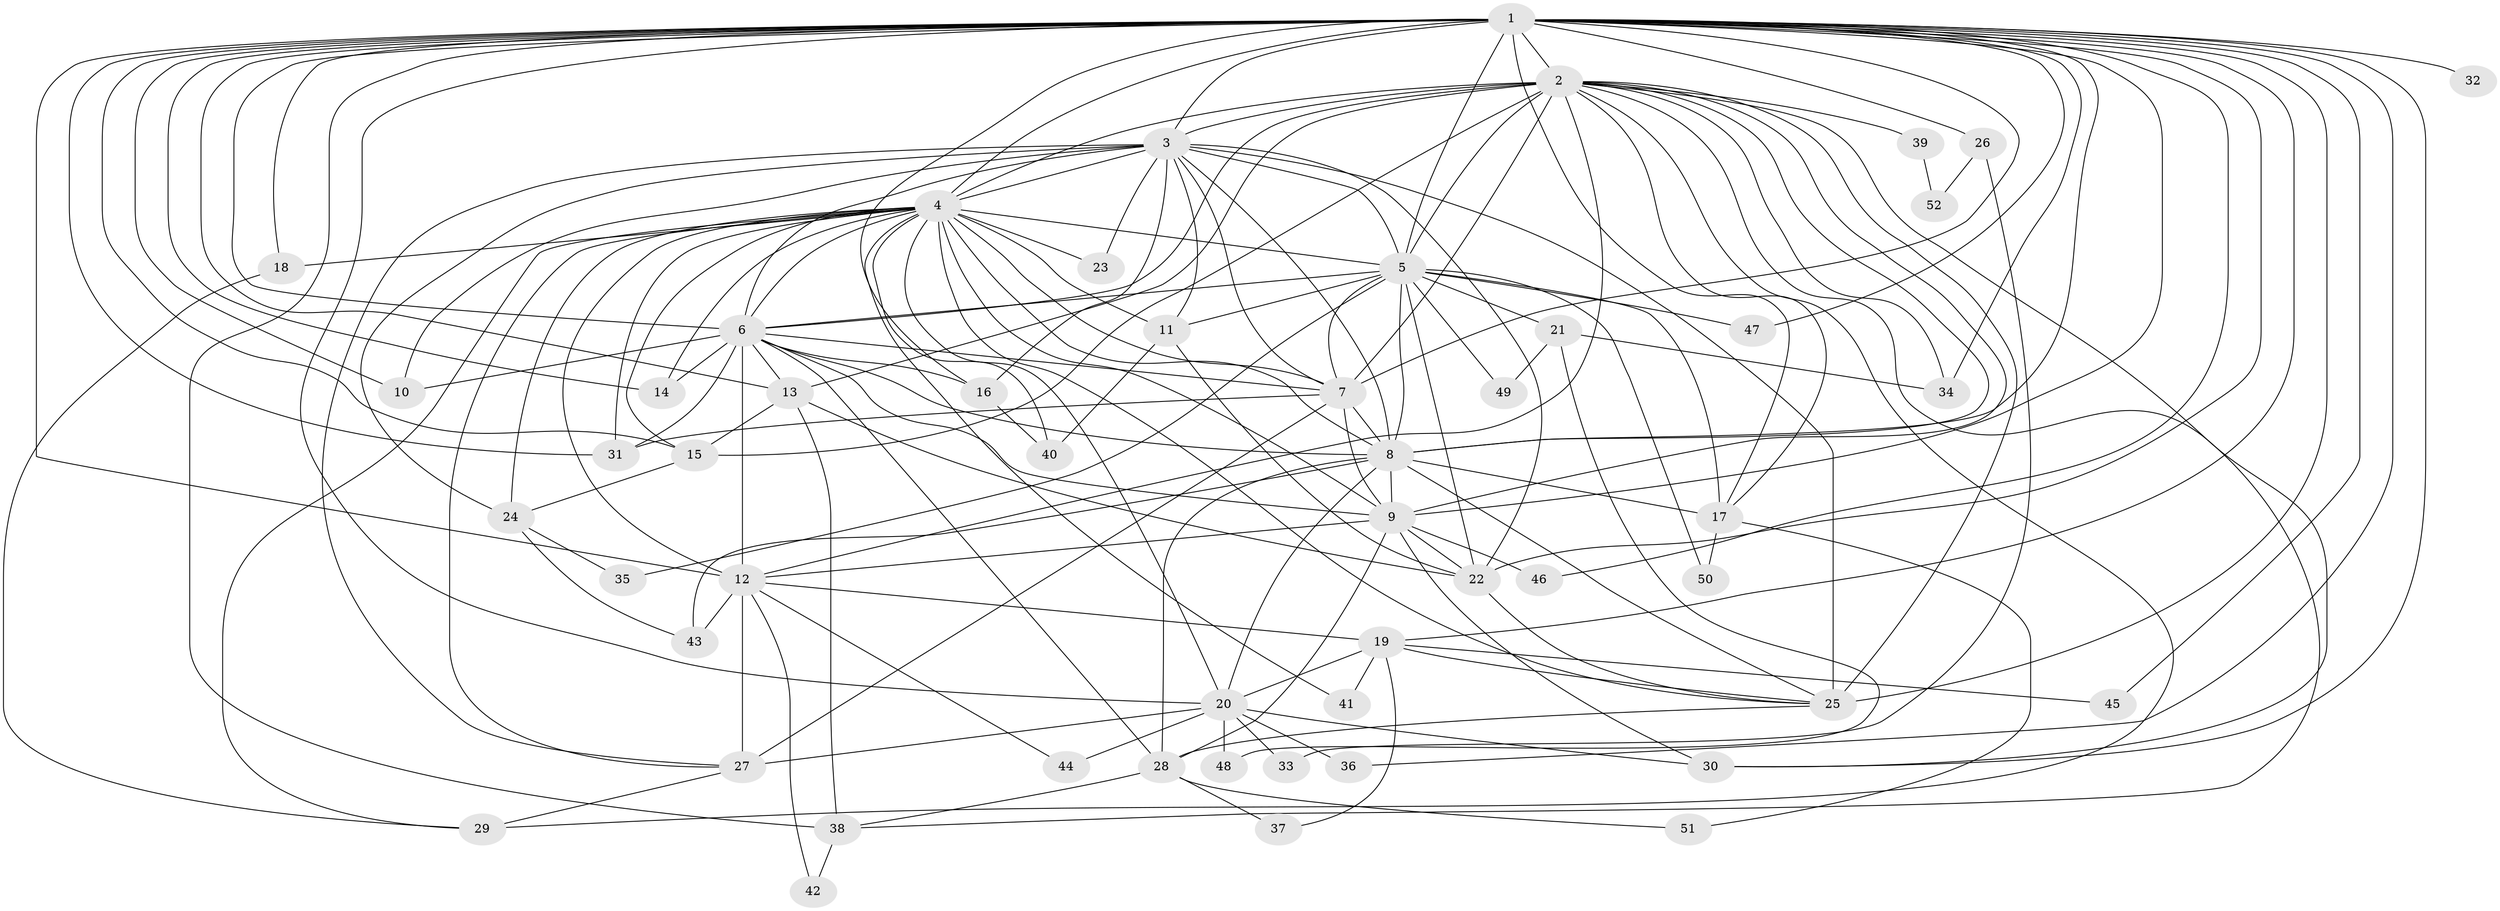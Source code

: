 // original degree distribution, {33: 0.007751937984496124, 23: 0.007751937984496124, 17: 0.007751937984496124, 30: 0.007751937984496124, 19: 0.007751937984496124, 27: 0.007751937984496124, 16: 0.015503875968992248, 25: 0.007751937984496124, 20: 0.007751937984496124, 8: 0.015503875968992248, 3: 0.20930232558139536, 2: 0.5193798449612403, 5: 0.06201550387596899, 9: 0.007751937984496124, 4: 0.09302325581395349, 6: 0.015503875968992248}
// Generated by graph-tools (version 1.1) at 2025/49/03/04/25 22:49:51]
// undirected, 52 vertices, 156 edges
graph export_dot {
  node [color=gray90,style=filled];
  1;
  2;
  3;
  4;
  5;
  6;
  7;
  8;
  9;
  10;
  11;
  12;
  13;
  14;
  15;
  16;
  17;
  18;
  19;
  20;
  21;
  22;
  23;
  24;
  25;
  26;
  27;
  28;
  29;
  30;
  31;
  32;
  33;
  34;
  35;
  36;
  37;
  38;
  39;
  40;
  41;
  42;
  43;
  44;
  45;
  46;
  47;
  48;
  49;
  50;
  51;
  52;
  1 -- 2 [weight=3.0];
  1 -- 3 [weight=4.0];
  1 -- 4 [weight=3.0];
  1 -- 5 [weight=2.0];
  1 -- 6 [weight=3.0];
  1 -- 7 [weight=2.0];
  1 -- 8 [weight=2.0];
  1 -- 9 [weight=2.0];
  1 -- 10 [weight=1.0];
  1 -- 12 [weight=2.0];
  1 -- 13 [weight=1.0];
  1 -- 14 [weight=2.0];
  1 -- 15 [weight=1.0];
  1 -- 16 [weight=1.0];
  1 -- 17 [weight=1.0];
  1 -- 18 [weight=1.0];
  1 -- 19 [weight=3.0];
  1 -- 20 [weight=1.0];
  1 -- 22 [weight=1.0];
  1 -- 25 [weight=1.0];
  1 -- 26 [weight=2.0];
  1 -- 30 [weight=1.0];
  1 -- 31 [weight=1.0];
  1 -- 32 [weight=2.0];
  1 -- 34 [weight=1.0];
  1 -- 36 [weight=1.0];
  1 -- 38 [weight=1.0];
  1 -- 45 [weight=1.0];
  1 -- 46 [weight=1.0];
  1 -- 47 [weight=1.0];
  2 -- 3 [weight=2.0];
  2 -- 4 [weight=3.0];
  2 -- 5 [weight=1.0];
  2 -- 6 [weight=2.0];
  2 -- 7 [weight=2.0];
  2 -- 8 [weight=1.0];
  2 -- 9 [weight=1.0];
  2 -- 12 [weight=3.0];
  2 -- 13 [weight=2.0];
  2 -- 15 [weight=4.0];
  2 -- 17 [weight=3.0];
  2 -- 25 [weight=1.0];
  2 -- 29 [weight=1.0];
  2 -- 30 [weight=1.0];
  2 -- 34 [weight=1.0];
  2 -- 38 [weight=1.0];
  2 -- 39 [weight=2.0];
  3 -- 4 [weight=3.0];
  3 -- 5 [weight=3.0];
  3 -- 6 [weight=2.0];
  3 -- 7 [weight=3.0];
  3 -- 8 [weight=3.0];
  3 -- 10 [weight=1.0];
  3 -- 11 [weight=1.0];
  3 -- 16 [weight=3.0];
  3 -- 22 [weight=4.0];
  3 -- 23 [weight=2.0];
  3 -- 24 [weight=1.0];
  3 -- 25 [weight=5.0];
  3 -- 27 [weight=1.0];
  4 -- 5 [weight=1.0];
  4 -- 6 [weight=1.0];
  4 -- 7 [weight=1.0];
  4 -- 8 [weight=1.0];
  4 -- 9 [weight=1.0];
  4 -- 11 [weight=1.0];
  4 -- 12 [weight=1.0];
  4 -- 14 [weight=1.0];
  4 -- 15 [weight=1.0];
  4 -- 18 [weight=2.0];
  4 -- 20 [weight=2.0];
  4 -- 23 [weight=1.0];
  4 -- 24 [weight=1.0];
  4 -- 25 [weight=1.0];
  4 -- 27 [weight=1.0];
  4 -- 29 [weight=1.0];
  4 -- 31 [weight=1.0];
  4 -- 40 [weight=1.0];
  4 -- 41 [weight=1.0];
  5 -- 6 [weight=1.0];
  5 -- 7 [weight=1.0];
  5 -- 8 [weight=1.0];
  5 -- 11 [weight=1.0];
  5 -- 17 [weight=1.0];
  5 -- 21 [weight=1.0];
  5 -- 22 [weight=1.0];
  5 -- 35 [weight=1.0];
  5 -- 47 [weight=1.0];
  5 -- 49 [weight=1.0];
  5 -- 50 [weight=1.0];
  6 -- 7 [weight=1.0];
  6 -- 8 [weight=1.0];
  6 -- 9 [weight=1.0];
  6 -- 10 [weight=1.0];
  6 -- 12 [weight=9.0];
  6 -- 13 [weight=1.0];
  6 -- 14 [weight=1.0];
  6 -- 16 [weight=1.0];
  6 -- 28 [weight=1.0];
  6 -- 31 [weight=1.0];
  7 -- 8 [weight=1.0];
  7 -- 9 [weight=1.0];
  7 -- 27 [weight=3.0];
  7 -- 31 [weight=1.0];
  8 -- 9 [weight=1.0];
  8 -- 17 [weight=1.0];
  8 -- 20 [weight=1.0];
  8 -- 25 [weight=1.0];
  8 -- 28 [weight=1.0];
  8 -- 43 [weight=1.0];
  9 -- 12 [weight=1.0];
  9 -- 22 [weight=1.0];
  9 -- 28 [weight=1.0];
  9 -- 30 [weight=1.0];
  9 -- 46 [weight=1.0];
  11 -- 22 [weight=1.0];
  11 -- 40 [weight=2.0];
  12 -- 19 [weight=1.0];
  12 -- 27 [weight=1.0];
  12 -- 42 [weight=1.0];
  12 -- 43 [weight=1.0];
  12 -- 44 [weight=1.0];
  13 -- 15 [weight=1.0];
  13 -- 22 [weight=2.0];
  13 -- 38 [weight=1.0];
  15 -- 24 [weight=1.0];
  16 -- 40 [weight=1.0];
  17 -- 50 [weight=1.0];
  17 -- 51 [weight=1.0];
  18 -- 29 [weight=1.0];
  19 -- 20 [weight=1.0];
  19 -- 25 [weight=1.0];
  19 -- 37 [weight=1.0];
  19 -- 41 [weight=1.0];
  19 -- 45 [weight=1.0];
  20 -- 27 [weight=1.0];
  20 -- 30 [weight=1.0];
  20 -- 33 [weight=1.0];
  20 -- 36 [weight=1.0];
  20 -- 44 [weight=1.0];
  20 -- 48 [weight=1.0];
  21 -- 34 [weight=1.0];
  21 -- 48 [weight=1.0];
  21 -- 49 [weight=1.0];
  22 -- 25 [weight=1.0];
  24 -- 35 [weight=1.0];
  24 -- 43 [weight=1.0];
  25 -- 28 [weight=1.0];
  26 -- 33 [weight=1.0];
  26 -- 52 [weight=1.0];
  27 -- 29 [weight=1.0];
  28 -- 37 [weight=1.0];
  28 -- 38 [weight=1.0];
  28 -- 51 [weight=1.0];
  38 -- 42 [weight=1.0];
  39 -- 52 [weight=1.0];
}
